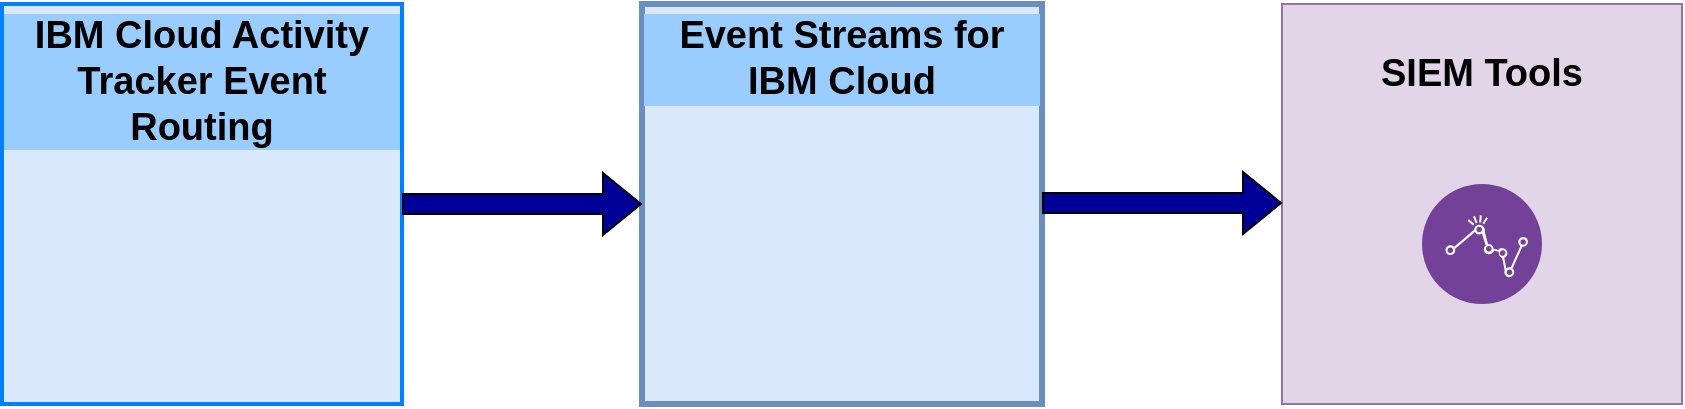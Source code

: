 <mxfile version="20.3.0" type="device"><diagram id="I7SGlq01BqOBPJOB1B4T" name="Page-1"><mxGraphModel dx="1506" dy="703" grid="0" gridSize="10" guides="1" tooltips="1" connect="1" arrows="1" fold="1" page="0" pageScale="1" pageWidth="827" pageHeight="1169" math="0" shadow="0"><root><mxCell id="0"/><mxCell id="1" parent="0"/><mxCell id="lbpzz9MeP1aATdu-ICJO-17" value="" style="whiteSpace=wrap;html=1;aspect=fixed;fillColor=#e1d5e7;strokeColor=#9673a6;" vertex="1" parent="1"><mxGeometry x="634" y="357" width="200" height="200" as="geometry"/></mxCell><mxCell id="lbpzz9MeP1aATdu-ICJO-18" value="SIEM Tools" style="text;html=1;strokeColor=none;fillColor=none;align=center;verticalAlign=middle;whiteSpace=wrap;rounded=0;fontSize=19;fontStyle=1" vertex="1" parent="1"><mxGeometry x="644" y="367" width="180" height="50" as="geometry"/></mxCell><mxCell id="lbpzz9MeP1aATdu-ICJO-20" value="IBM Cloud Activity Tracker Event Routing" style="fontStyle=1;verticalAlign=top;align=center;spacingTop=-2;fillColor=#dae8fc;rounded=0;whiteSpace=wrap;html=1;strokeColor=#007FFF;strokeWidth=2;dashed=0;container=1;collapsible=0;expand=0;recursiveResize=0;labelBackgroundColor=#99CCFF;fontSize=19;" vertex="1" parent="1"><mxGeometry x="-6" y="357" width="200" height="200" as="geometry"/></mxCell><mxCell id="lbpzz9MeP1aATdu-ICJO-19" value="" style="shape=image;verticalLabelPosition=bottom;labelBackgroundColor=default;verticalAlign=top;aspect=fixed;imageAspect=0;image=https://cache.globalcatalog.cloud.ibm.com/api/v1/090c2c10-8c38-11e8-bec2-493df9c49eb8/artifacts/cache/f3e0e4614b10477813a67733439fd639-public/CloudLogAnalysisAuditing.svg;" vertex="1" parent="lbpzz9MeP1aATdu-ICJO-20"><mxGeometry x="50" y="80" width="90" height="90" as="geometry"/></mxCell><mxCell id="lbpzz9MeP1aATdu-ICJO-21" value="Event Streams for IBM Cloud" style="fontStyle=1;verticalAlign=top;align=center;spacingTop=-2;fillColor=#dae8fc;rounded=0;whiteSpace=wrap;html=1;strokeColor=#6c8ebf;strokeWidth=3;dashed=0;container=1;collapsible=0;expand=0;recursiveResize=0;labelBackgroundColor=#99CCFF;fontSize=19;" vertex="1" parent="1"><mxGeometry x="314" y="357" width="200" height="200" as="geometry"/></mxCell><mxCell id="lbpzz9MeP1aATdu-ICJO-2" value="" style="shape=image;verticalLabelPosition=bottom;labelBackgroundColor=default;verticalAlign=top;aspect=fixed;imageAspect=0;image=https://cache.globalcatalog.cloud.ibm.com/api/v1/6a7f4e38-f218-48ef-9dd2-df408747568e/artifacts/cache/dfc1f17ab9769b55c43705c22a092a63-public/es_appIcon_light_64.png;" vertex="1" parent="lbpzz9MeP1aATdu-ICJO-21"><mxGeometry x="55" y="80" width="90" height="90" as="geometry"/></mxCell><mxCell id="lbpzz9MeP1aATdu-ICJO-26" value="" style="aspect=fixed;perimeter=ellipsePerimeter;html=1;align=center;shadow=0;dashed=0;fontColor=#4277BB;labelBackgroundColor=#ffffff;fontSize=12;spacingTop=3;image;image=img/lib/ibm/analytics/analytics.svg;strokeColor=#007FFF;strokeWidth=3;" vertex="1" parent="1"><mxGeometry x="704" y="447" width="60" height="60" as="geometry"/></mxCell><mxCell id="lbpzz9MeP1aATdu-ICJO-27" value="" style="html=1;labelBackgroundColor=#ffffff;endArrow=classic;endFill=1;jettySize=auto;orthogonalLoop=1;strokeWidth=1;fontSize=14;rounded=0;exitX=1;exitY=0.5;exitDx=0;exitDy=0;entryX=0;entryY=0.5;entryDx=0;entryDy=0;shape=flexArrow;fillColor=#000099;" edge="1" parent="1" source="lbpzz9MeP1aATdu-ICJO-20" target="lbpzz9MeP1aATdu-ICJO-21"><mxGeometry width="60" height="60" relative="1" as="geometry"><mxPoint x="204" y="467" as="sourcePoint"/><mxPoint x="304" y="457" as="targetPoint"/><Array as="points"><mxPoint x="194" y="457"/></Array></mxGeometry></mxCell><mxCell id="lbpzz9MeP1aATdu-ICJO-28" value="" style="html=1;labelBackgroundColor=#ffffff;endArrow=classic;endFill=1;jettySize=auto;orthogonalLoop=1;strokeWidth=1;fontSize=14;rounded=0;exitX=1;exitY=0.5;exitDx=0;exitDy=0;entryX=0;entryY=0.5;entryDx=0;entryDy=0;shape=flexArrow;fillColor=#000099;" edge="1" parent="1"><mxGeometry width="60" height="60" relative="1" as="geometry"><mxPoint x="514" y="456.5" as="sourcePoint"/><mxPoint x="634" y="456.5" as="targetPoint"/><Array as="points"><mxPoint x="514" y="456.5"/></Array></mxGeometry></mxCell></root></mxGraphModel></diagram></mxfile>